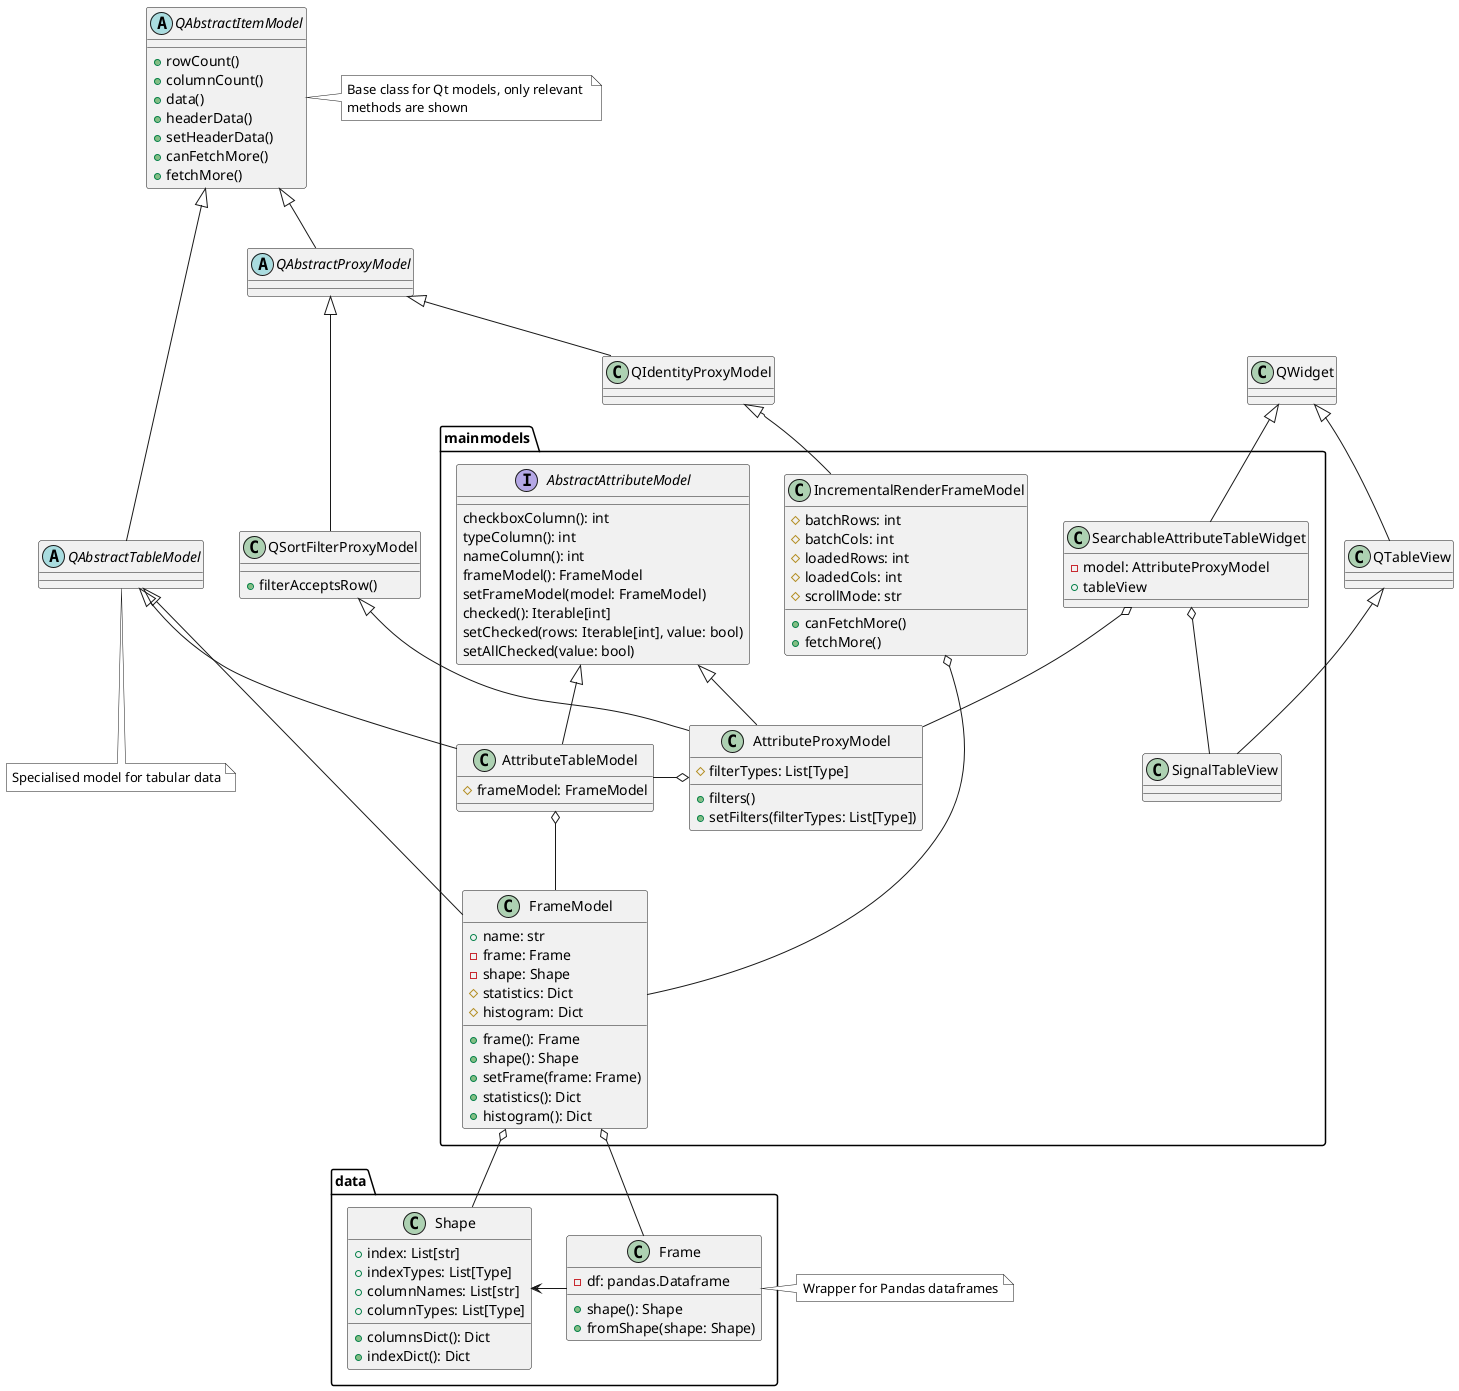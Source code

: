 @startuml models
!define COMMENT(x) <color:grey>x</color>

abstract class QAbstractItemModel {
  + rowCount()
  + columnCount()
  + data()
  + headerData()
  + setHeaderData()
  + canFetchMore()
  + fetchMore()
}
note right of QAbstractItemModel #white
Base class for Qt models, only relevant 
methods are shown
endnote

abstract class QAbstractTableModel

note bottom of QAbstractTableModel #white
Specialised model for tabular data
endnote

abstract class QAbstractProxyModel
class QSortFilterProxyModel {
  + filterAcceptsRow()
}
class QIdentityProxyModel
class QWidget
class QTableView
QWidget <|-- QTableView
QAbstractItemModel <|-- QAbstractProxyModel
QAbstractItemModel <|-- QAbstractTableModel
QAbstractProxyModel <|-- QSortFilterProxyModel 
QAbstractProxyModel <|-- QIdentityProxyModel

package data {
  class Shape {
    + index: List[str]
    + indexTypes: List[Type]
    + columnNames: List[str]
    + columnTypes: List[Type]
    + columnsDict(): Dict
    + indexDict(): Dict
  }

  class Frame {
    - df: pandas.Dataframe
    + shape(): Shape
    + fromShape(shape: Shape)
  }
}

Frame -> Shape
note right of Frame #white
Wrapper for Pandas dataframes
endnote

package mainmodels {
class FrameModel {
  + name: str
  - frame: Frame
  - shape: Shape
  # statistics: Dict
  # histogram: Dict

  + frame(): Frame
  + shape(): Shape
  + setFrame(frame: Frame)
  + statistics(): Dict
  + histogram(): Dict
}

QAbstractTableModel <|-- FrameModel
FrameModel o-- Frame
FrameModel o-- Shape

class IncrementalRenderFrameModel {
  # batchRows: int
  # batchCols: int
  # loadedRows: int
  # loadedCols: int
  # scrollMode: str
  + canFetchMore()
  + fetchMore()
}
QIdentityProxyModel <|-- IncrementalRenderFrameModel
IncrementalRenderFrameModel o--- FrameModel

interface AbstractAttributeModel {
  checkboxColumn(): int
  typeColumn(): int
  nameColumn(): int
  frameModel(): FrameModel
  setFrameModel(model: FrameModel)
  checked(): Iterable[int]
  setChecked(rows: Iterable[int], value: bool)
  setAllChecked(value: bool)
}

class AttributeTableModel {
  # frameModel: FrameModel
}
QAbstractTableModel <|-- AttributeTableModel
AbstractAttributeModel <|-- AttributeTableModel
AttributeTableModel o-- FrameModel

class AttributeProxyModel {
  # filterTypes: List[Type]
  + filters()
  + setFilters(filterTypes: List[Type])
}
QSortFilterProxyModel <|-- AttributeProxyModel
AbstractAttributeModel <|-- AttributeProxyModel
AttributeProxyModel o- AttributeTableModel


class SearchableAttributeTableWidget {
  - model: AttributeProxyModel
  + tableView
}
QWidget <|-- SearchableAttributeTableWidget
SearchableAttributeTableWidget o-- AttributeProxyModel
SearchableAttributeTableWidget o-- SignalTableView

class SignalTableView
QTableView <|-- SignalTableView
}

@enduml


@startuml workbench

package workbench {

class WorkbenchModel {
  - workbench: List[FrameModel]
  - nameToIndex: Dict[str, int]
  + modelList(): List[FrameModel]
  + modelDict(): Dict[str, FrameModel]
  + names(): List[str]
  + getDataframeModelByIndex(index: int): FrameModel
  + getDataframeModelByName(name: str): FrameModel
  + setDataframeByName(name: str, value: Frame)
}

class WorkbenchView {
  # editable: bool
  + mousePressEvent(event)
  + mouseMoveEvent(event)
  + mouseReleaseEvent(event)
  + contextMenuEvent(event)
} 
}

class FrameModel {
  + name: str
  - frame: Frame
}

class Frame {
    - df: pandas.Dataframe
    + shape(): Shape
    + fromShape(shape: Shape)
}

QAbstractTableModel <|-- WorkbenchModel
QTableView <|-- WorkbenchView
FrameModel o- Frame
WorkbenchModel *-- FrameModel


@enduml